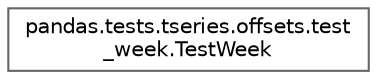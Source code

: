 digraph "Graphical Class Hierarchy"
{
 // LATEX_PDF_SIZE
  bgcolor="transparent";
  edge [fontname=Helvetica,fontsize=10,labelfontname=Helvetica,labelfontsize=10];
  node [fontname=Helvetica,fontsize=10,shape=box,height=0.2,width=0.4];
  rankdir="LR";
  Node0 [id="Node000000",label="pandas.tests.tseries.offsets.test\l_week.TestWeek",height=0.2,width=0.4,color="grey40", fillcolor="white", style="filled",URL="$d6/dbe/classpandas_1_1tests_1_1tseries_1_1offsets_1_1test__week_1_1TestWeek.html",tooltip=" "];
}
